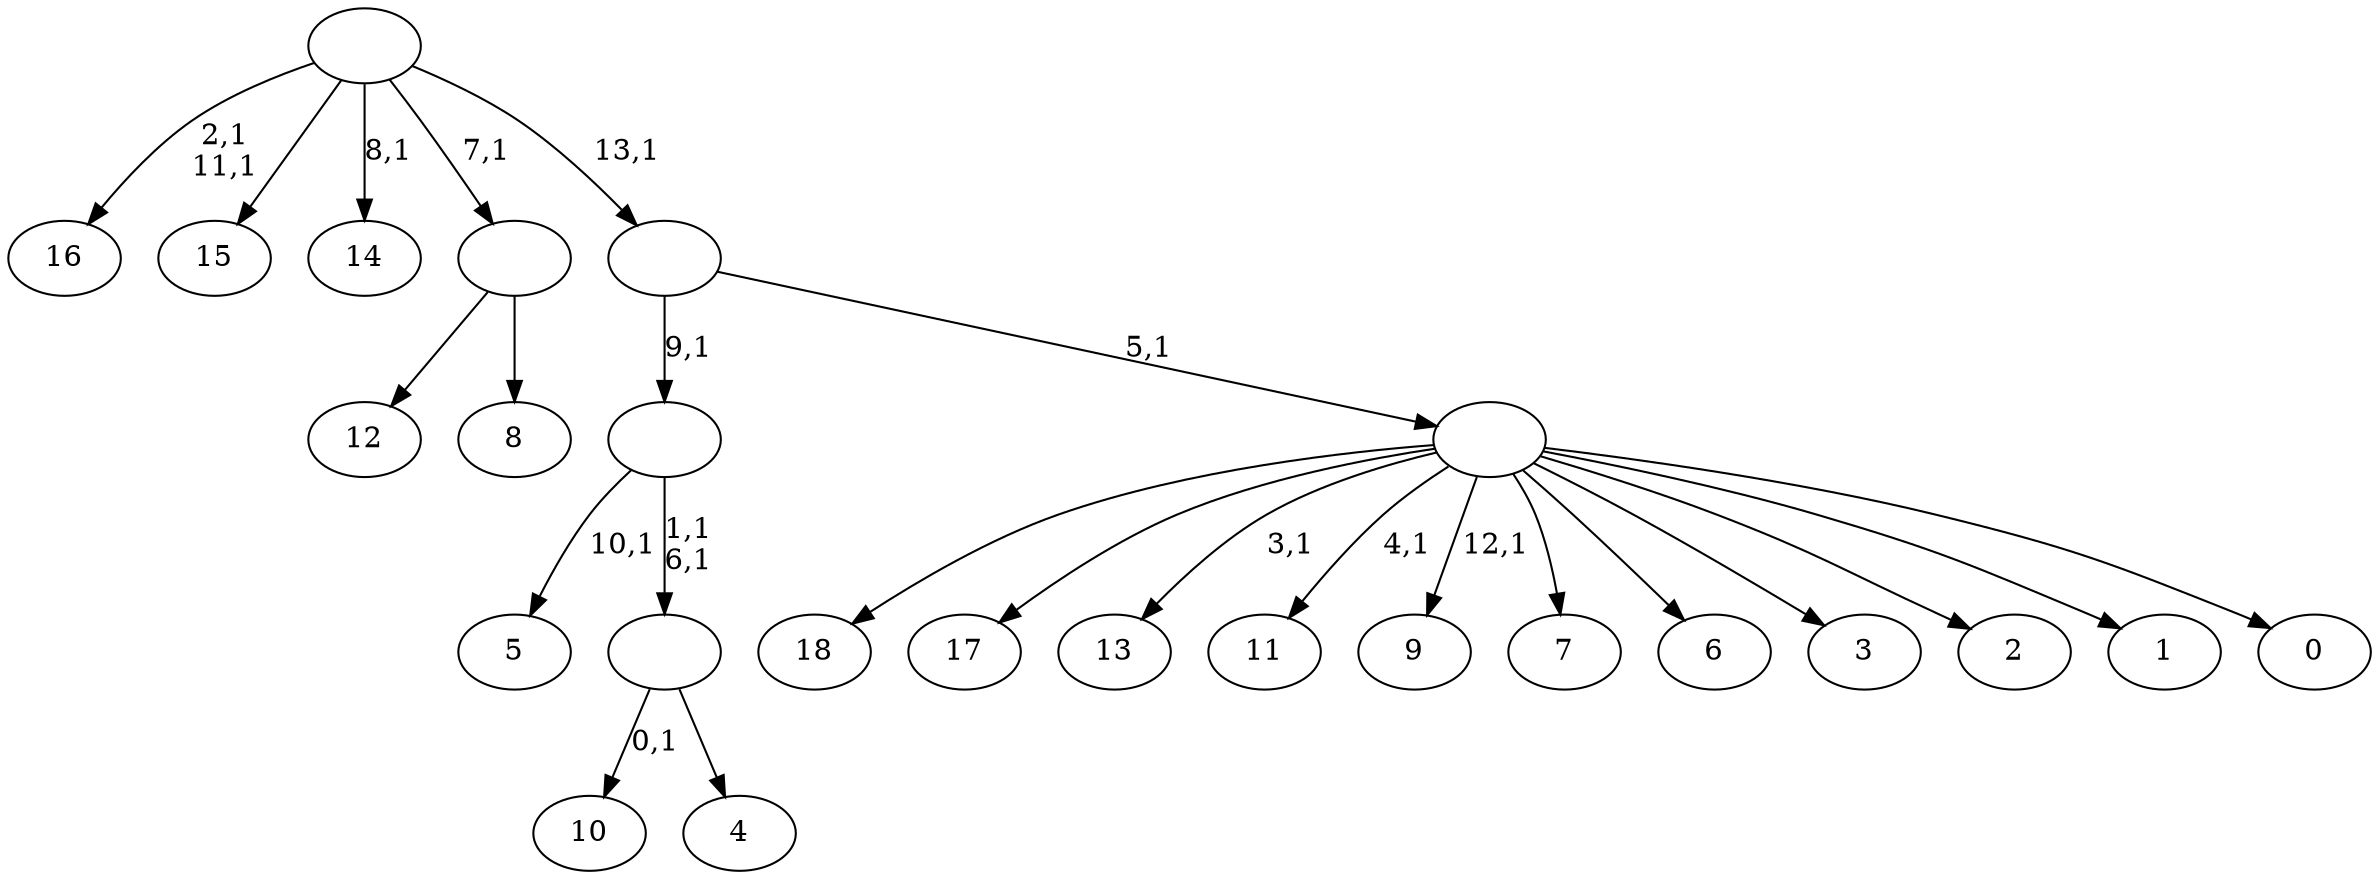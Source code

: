 digraph T {
	33 [label="18"]
	32 [label="17"]
	31 [label="16"]
	28 [label="15"]
	27 [label="14"]
	25 [label="13"]
	23 [label="12"]
	22 [label="11"]
	20 [label="10"]
	18 [label="9"]
	16 [label="8"]
	15 [label=""]
	14 [label="7"]
	13 [label="6"]
	12 [label="5"]
	10 [label="4"]
	9 [label=""]
	7 [label=""]
	6 [label="3"]
	5 [label="2"]
	4 [label="1"]
	3 [label="0"]
	2 [label=""]
	1 [label=""]
	0 [label=""]
	15 -> 23 [label=""]
	15 -> 16 [label=""]
	9 -> 20 [label="0,1"]
	9 -> 10 [label=""]
	7 -> 9 [label="1,1\n6,1"]
	7 -> 12 [label="10,1"]
	2 -> 18 [label="12,1"]
	2 -> 22 [label="4,1"]
	2 -> 25 [label="3,1"]
	2 -> 33 [label=""]
	2 -> 32 [label=""]
	2 -> 14 [label=""]
	2 -> 13 [label=""]
	2 -> 6 [label=""]
	2 -> 5 [label=""]
	2 -> 4 [label=""]
	2 -> 3 [label=""]
	1 -> 7 [label="9,1"]
	1 -> 2 [label="5,1"]
	0 -> 27 [label="8,1"]
	0 -> 31 [label="2,1\n11,1"]
	0 -> 28 [label=""]
	0 -> 15 [label="7,1"]
	0 -> 1 [label="13,1"]
}
